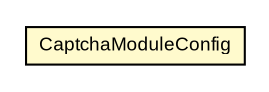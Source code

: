#!/usr/local/bin/dot
#
# Class diagram 
# Generated by UmlGraph version 4.6 (http://www.spinellis.gr/sw/umlgraph)
#

digraph G {
	edge [fontname="arial",fontsize=10,labelfontname="arial",labelfontsize=10];
	node [fontname="arial",fontsize=10,shape=plaintext];
	// com.octo.captcha.module.config.CaptchaModuleConfig
	c17299 [label=<<table border="0" cellborder="1" cellspacing="0" cellpadding="2" port="p" bgcolor="lemonChiffon" href="./CaptchaModuleConfig.html">
		<tr><td><table border="0" cellspacing="0" cellpadding="1">
			<tr><td> CaptchaModuleConfig </td></tr>
		</table></td></tr>
		</table>>, fontname="arial", fontcolor="black", fontsize=9.0];
}

